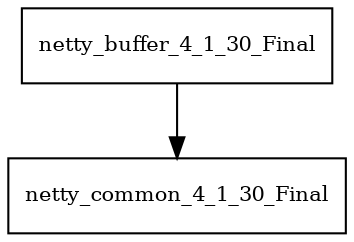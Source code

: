 digraph netty_buffer_4_1_30_Final_dependencies {
  node [shape = box, fontsize=10.0];
  netty_buffer_4_1_30_Final -> netty_common_4_1_30_Final;
}
